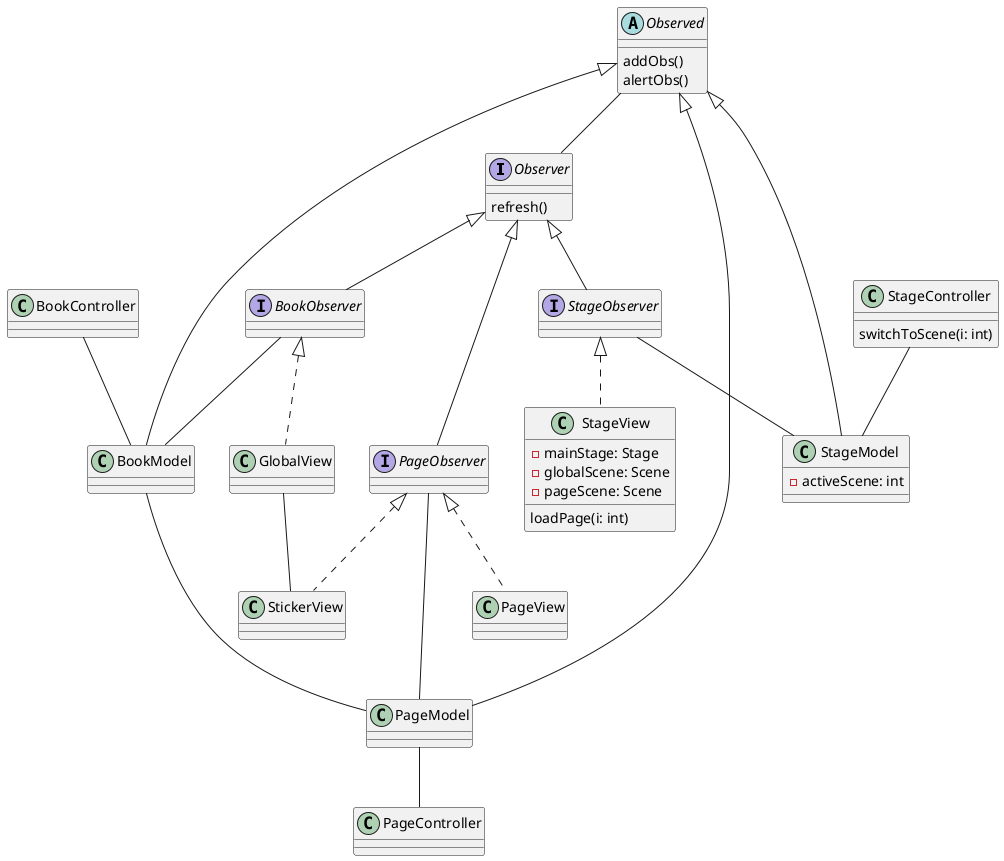 @startuml class

interface Observer {
    {method} refresh()
}

interface BookObserver implements Observer {
    
}

interface PageObserver implements Observer {

}

interface StageObserver implements Observer {
    
}

abstract class Observed {
    {method} addObs()
    {method} alertObs() 
}

class BookModel extends Observed {

}

class PageModel extends Observed {

}

class StageModel extends Observed {
    - activeScene: int
}

class BookController {

}

class PageController {

}

class StageController {
    {method} switchToScene(i: int)

}

class GlobalView implements BookObserver {

}

class PageView implements PageObserver {

}

class StageView implements StageObserver {
    - mainStage: Stage
    - globalScene: Scene
    - pageScene: Scene
    {method} loadPage(i: int)
}

class StickerView implements PageObserver{

}

StageController -- StageModel
BookController -- BookModel
PageModel -- PageController

StageObserver -- StageModel
PageObserver -- PageModel
BookObserver -- BookModel
GlobalView -- StickerView

BookModel --- PageModel

Observed -- Observer

@enduml
